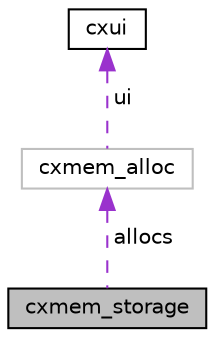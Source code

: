 digraph "cxmem_storage"
{
  edge [fontname="Helvetica",fontsize="10",labelfontname="Helvetica",labelfontsize="10"];
  node [fontname="Helvetica",fontsize="10",shape=record];
  Node1 [label="cxmem_storage",height=0.2,width=0.4,color="black", fillcolor="grey75", style="filled", fontcolor="black"];
  Node2 -> Node1 [dir="back",color="darkorchid3",fontsize="10",style="dashed",label=" allocs" ,fontname="Helvetica"];
  Node2 [label="cxmem_alloc",height=0.2,width=0.4,color="grey75", fillcolor="white", style="filled"];
  Node3 -> Node2 [dir="back",color="darkorchid3",fontsize="10",style="dashed",label=" ui" ,fontname="Helvetica"];
  Node3 [label="cxui",height=0.2,width=0.4,color="black", fillcolor="white", style="filled",URL="$a00076.html"];
}
